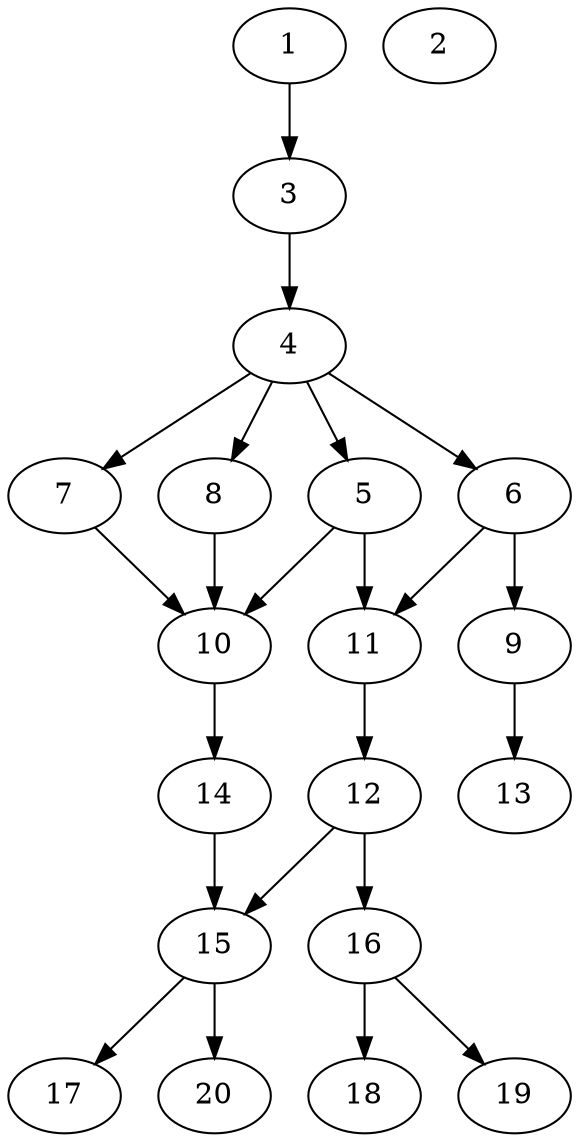 // DAG automatically generated by daggen at Sat Jul 27 15:35:52 2019
// ./daggen --dot -n 20 --ccr 0.3 --fat 0.4 --regular 0.5 --density 0.6 --mindata 5242880 --maxdata 52428800 
digraph G {
  1 [size="120040107", alpha="0.03", expect_size="36012032"] 
  1 -> 3 [size ="36012032"]
  2 [size="29805227", alpha="0.11", expect_size="8941568"] 
  3 [size="23575893", alpha="0.03", expect_size="7072768"] 
  3 -> 4 [size ="7072768"]
  4 [size="38161067", alpha="0.10", expect_size="11448320"] 
  4 -> 5 [size ="11448320"]
  4 -> 6 [size ="11448320"]
  4 -> 7 [size ="11448320"]
  4 -> 8 [size ="11448320"]
  5 [size="49448960", alpha="0.19", expect_size="14834688"] 
  5 -> 10 [size ="14834688"]
  5 -> 11 [size ="14834688"]
  6 [size="155856213", alpha="0.03", expect_size="46756864"] 
  6 -> 9 [size ="46756864"]
  6 -> 11 [size ="46756864"]
  7 [size="168417280", alpha="0.08", expect_size="50525184"] 
  7 -> 10 [size ="50525184"]
  8 [size="164884480", alpha="0.16", expect_size="49465344"] 
  8 -> 10 [size ="49465344"]
  9 [size="25361067", alpha="0.16", expect_size="7608320"] 
  9 -> 13 [size ="7608320"]
  10 [size="142626133", alpha="0.02", expect_size="42787840"] 
  10 -> 14 [size ="42787840"]
  11 [size="125921280", alpha="0.15", expect_size="37776384"] 
  11 -> 12 [size ="37776384"]
  12 [size="148927147", alpha="0.17", expect_size="44678144"] 
  12 -> 15 [size ="44678144"]
  12 -> 16 [size ="44678144"]
  13 [size="80373760", alpha="0.18", expect_size="24112128"] 
  14 [size="106765653", alpha="0.03", expect_size="32029696"] 
  14 -> 15 [size ="32029696"]
  15 [size="28904107", alpha="0.15", expect_size="8671232"] 
  15 -> 17 [size ="8671232"]
  15 -> 20 [size ="8671232"]
  16 [size="23650987", alpha="0.15", expect_size="7095296"] 
  16 -> 18 [size ="7095296"]
  16 -> 19 [size ="7095296"]
  17 [size="47817387", alpha="0.18", expect_size="14345216"] 
  18 [size="108885333", alpha="0.12", expect_size="32665600"] 
  19 [size="76445013", alpha="0.06", expect_size="22933504"] 
  20 [size="41287680", alpha="0.13", expect_size="12386304"] 
}
